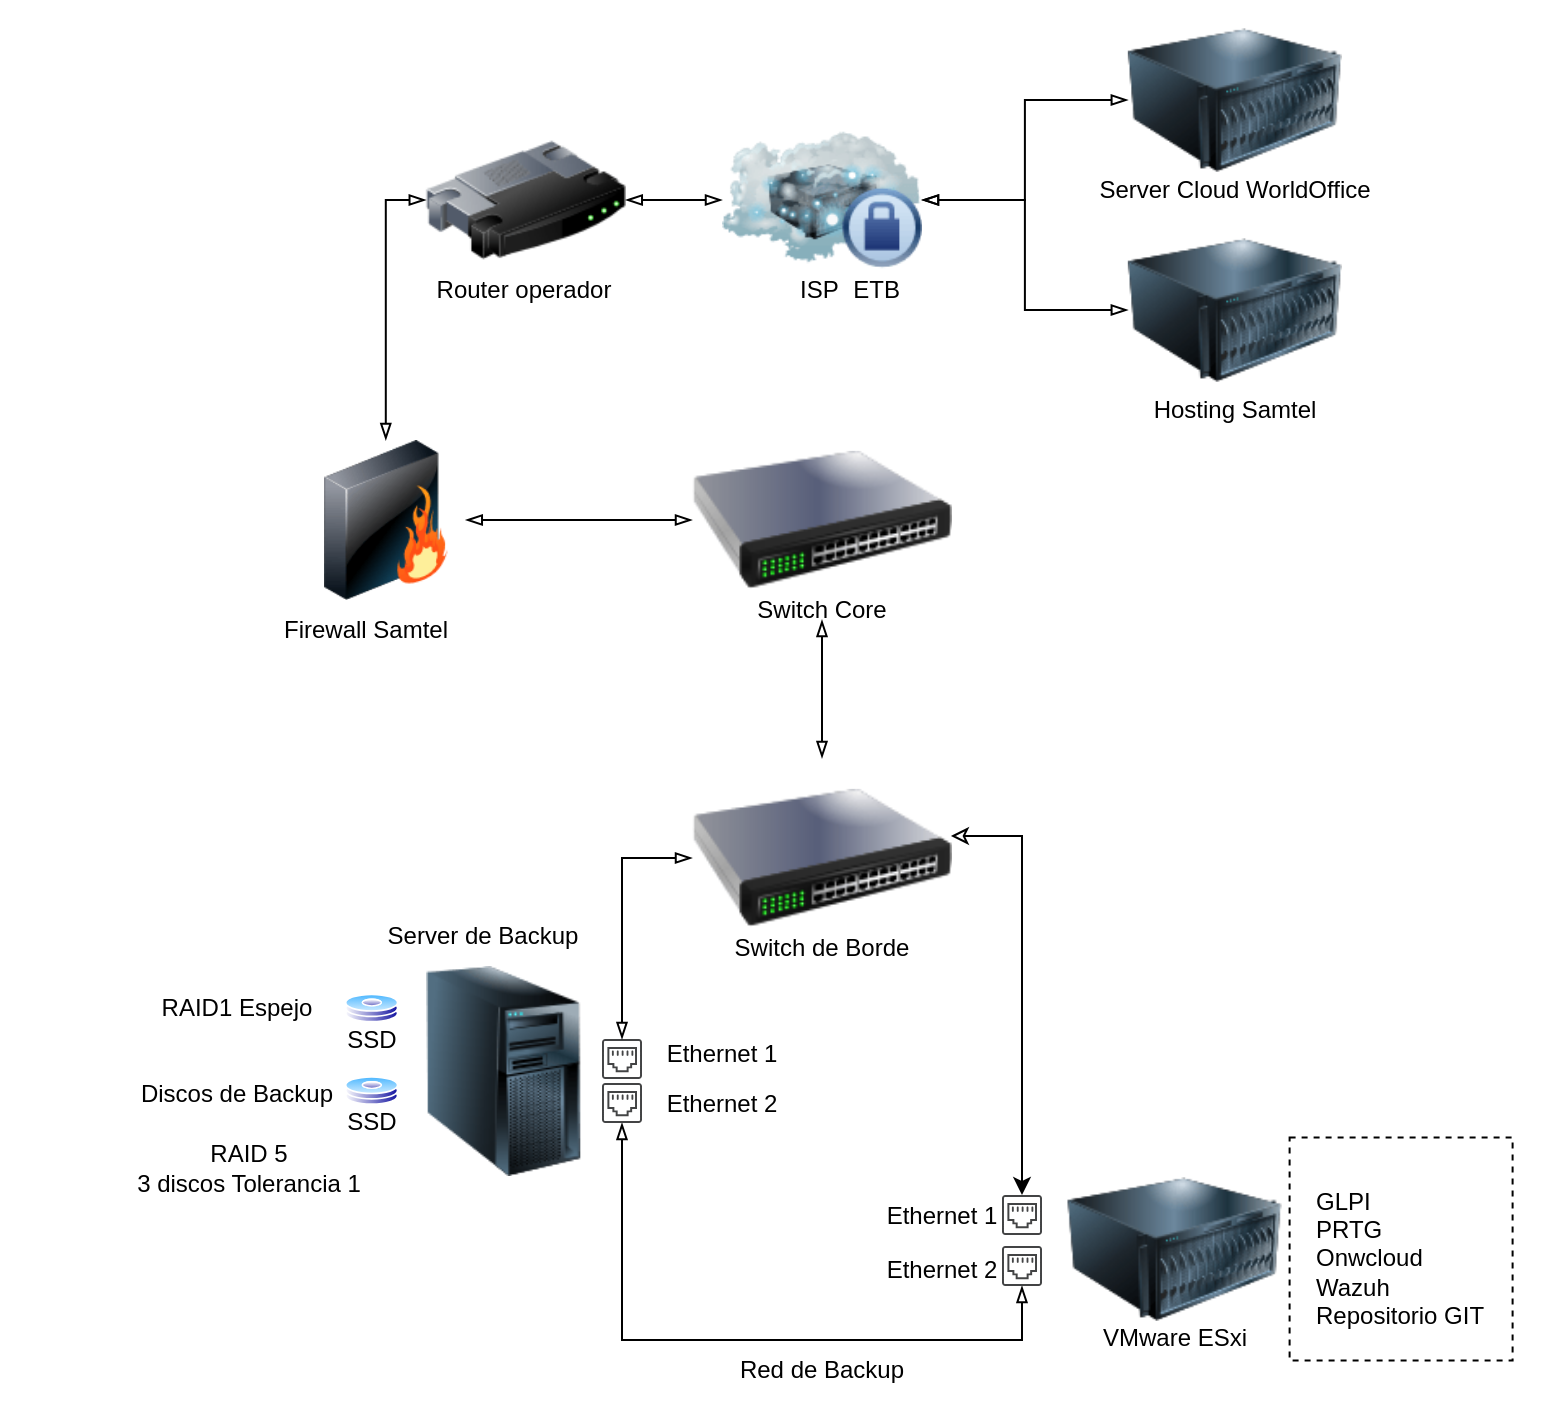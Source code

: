 <mxfile version="26.2.9">
  <diagram id="WI9T0HZ2pTsCkuznbFz-" name="Page-1">
    <mxGraphModel dx="1300" dy="857" grid="1" gridSize="10" guides="1" tooltips="1" connect="1" arrows="1" fold="1" page="1" pageScale="1" pageWidth="1169" pageHeight="827" math="0" shadow="0">
      <root>
        <mxCell id="0" />
        <mxCell id="1" parent="0" />
        <mxCell id="FIyyPZFt72G_BdUJnwf7-6" value="" style="sketch=0;pointerEvents=1;shadow=0;dashed=0;html=1;strokeColor=none;fillColor=#434445;aspect=fixed;labelPosition=center;verticalLabelPosition=bottom;verticalAlign=top;align=center;outlineConnect=0;shape=mxgraph.vvd.ethernet_port;" vertex="1" parent="1">
          <mxGeometry x="469" y="567.5" width="20" height="20" as="geometry" />
        </mxCell>
        <mxCell id="FIyyPZFt72G_BdUJnwf7-18" style="edgeStyle=orthogonalEdgeStyle;rounded=0;orthogonalLoop=1;jettySize=auto;html=1;startArrow=blockThin;startFill=0;endArrow=blockThin;endFill=0;" edge="1" parent="1" source="FIyyPZFt72G_BdUJnwf7-7" target="FIyyPZFt72G_BdUJnwf7-9">
          <mxGeometry relative="1" as="geometry">
            <Array as="points">
              <mxPoint x="479" y="718" />
              <mxPoint x="679" y="718" />
            </Array>
          </mxGeometry>
        </mxCell>
        <mxCell id="FIyyPZFt72G_BdUJnwf7-7" value="" style="sketch=0;pointerEvents=1;shadow=0;dashed=0;html=1;strokeColor=none;fillColor=#434445;aspect=fixed;labelPosition=center;verticalLabelPosition=bottom;verticalAlign=top;align=center;outlineConnect=0;shape=mxgraph.vvd.ethernet_port;" vertex="1" parent="1">
          <mxGeometry x="469" y="589.5" width="20" height="20" as="geometry" />
        </mxCell>
        <mxCell id="FIyyPZFt72G_BdUJnwf7-8" value="" style="sketch=0;pointerEvents=1;shadow=0;dashed=0;html=1;strokeColor=none;fillColor=#434445;aspect=fixed;labelPosition=center;verticalLabelPosition=bottom;verticalAlign=top;align=center;outlineConnect=0;shape=mxgraph.vvd.ethernet_port;" vertex="1" parent="1">
          <mxGeometry x="669" y="645.5" width="20" height="20" as="geometry" />
        </mxCell>
        <mxCell id="FIyyPZFt72G_BdUJnwf7-9" value="" style="sketch=0;pointerEvents=1;shadow=0;dashed=0;html=1;strokeColor=none;fillColor=#434445;aspect=fixed;labelPosition=center;verticalLabelPosition=bottom;verticalAlign=top;align=center;outlineConnect=0;shape=mxgraph.vvd.ethernet_port;" vertex="1" parent="1">
          <mxGeometry x="669" y="671" width="20" height="20" as="geometry" />
        </mxCell>
        <mxCell id="FIyyPZFt72G_BdUJnwf7-10" value="RAID1&amp;nbsp;&lt;span style=&quot;background-color: transparent; color: light-dark(rgb(0, 0, 0), rgb(255, 255, 255));&quot;&gt;Espejo&lt;/span&gt;" style="text;html=1;align=center;verticalAlign=middle;whiteSpace=wrap;rounded=0;" vertex="1" parent="1">
          <mxGeometry x="233.1" y="537" width="107.3" height="30" as="geometry" />
        </mxCell>
        <mxCell id="FIyyPZFt72G_BdUJnwf7-14" value="Discos de Backup" style="text;html=1;align=center;verticalAlign=middle;whiteSpace=wrap;rounded=0;" vertex="1" parent="1">
          <mxGeometry x="233.1" y="580.25" width="107.3" height="30" as="geometry" />
        </mxCell>
        <mxCell id="FIyyPZFt72G_BdUJnwf7-25" style="edgeStyle=orthogonalEdgeStyle;rounded=0;orthogonalLoop=1;jettySize=auto;html=1;startArrow=blockThin;startFill=0;exitX=0;exitY=0.5;exitDx=0;exitDy=0;endArrow=blockThin;endFill=0;" edge="1" parent="1" source="FIyyPZFt72G_BdUJnwf7-40" target="FIyyPZFt72G_BdUJnwf7-6">
          <mxGeometry relative="1" as="geometry">
            <mxPoint x="539" y="413.0" as="sourcePoint" />
          </mxGeometry>
        </mxCell>
        <mxCell id="FIyyPZFt72G_BdUJnwf7-32" style="edgeStyle=orthogonalEdgeStyle;rounded=0;orthogonalLoop=1;jettySize=auto;html=1;startArrow=classic;startFill=0;exitX=0.996;exitY=0.39;exitDx=0;exitDy=0;exitPerimeter=0;" edge="1" parent="1" source="FIyyPZFt72G_BdUJnwf7-40" target="FIyyPZFt72G_BdUJnwf7-8">
          <mxGeometry relative="1" as="geometry">
            <mxPoint x="619" y="413.0" as="sourcePoint" />
          </mxGeometry>
        </mxCell>
        <mxCell id="FIyyPZFt72G_BdUJnwf7-19" value="SSD" style="text;html=1;align=center;verticalAlign=middle;whiteSpace=wrap;rounded=0;" vertex="1" parent="1">
          <mxGeometry x="323.83" y="553" width="60" height="30" as="geometry" />
        </mxCell>
        <mxCell id="FIyyPZFt72G_BdUJnwf7-23" value="Red de Backup" style="text;html=1;align=center;verticalAlign=middle;whiteSpace=wrap;rounded=0;" vertex="1" parent="1">
          <mxGeometry x="529" y="718" width="100" height="30" as="geometry" />
        </mxCell>
        <mxCell id="FIyyPZFt72G_BdUJnwf7-26" value="Ethernet 1" style="text;html=1;align=center;verticalAlign=middle;whiteSpace=wrap;rounded=0;" vertex="1" parent="1">
          <mxGeometry x="499" y="559.5" width="60" height="30" as="geometry" />
        </mxCell>
        <mxCell id="FIyyPZFt72G_BdUJnwf7-28" value="Ethernet 2" style="text;html=1;align=center;verticalAlign=middle;whiteSpace=wrap;rounded=0;" vertex="1" parent="1">
          <mxGeometry x="499" y="584.5" width="60" height="30" as="geometry" />
        </mxCell>
        <mxCell id="FIyyPZFt72G_BdUJnwf7-29" value="Ethernet 1" style="text;html=1;align=center;verticalAlign=middle;whiteSpace=wrap;rounded=0;" vertex="1" parent="1">
          <mxGeometry x="609" y="641" width="60" height="30" as="geometry" />
        </mxCell>
        <mxCell id="FIyyPZFt72G_BdUJnwf7-30" value="Ethernet 2" style="text;html=1;align=center;verticalAlign=middle;whiteSpace=wrap;rounded=0;" vertex="1" parent="1">
          <mxGeometry x="609" y="668" width="60" height="30" as="geometry" />
        </mxCell>
        <mxCell id="FIyyPZFt72G_BdUJnwf7-33" value="Server de Backup" style="text;html=1;align=center;verticalAlign=middle;whiteSpace=wrap;rounded=0;" vertex="1" parent="1">
          <mxGeometry x="351.89" y="501" width="115" height="30" as="geometry" />
        </mxCell>
        <mxCell id="FIyyPZFt72G_BdUJnwf7-34" value="VMware ESxi" style="text;html=1;align=center;verticalAlign=middle;whiteSpace=wrap;rounded=0;" vertex="1" parent="1">
          <mxGeometry x="697.8" y="702.25" width="115" height="30" as="geometry" />
        </mxCell>
        <mxCell id="FIyyPZFt72G_BdUJnwf7-35" value="RAID 5&lt;div&gt;3 discos Tolerancia 1&lt;/div&gt;" style="text;html=1;align=center;verticalAlign=middle;whiteSpace=wrap;rounded=0;" vertex="1" parent="1">
          <mxGeometry x="168.6" y="567" width="247.29" height="130" as="geometry" />
        </mxCell>
        <mxCell id="FIyyPZFt72G_BdUJnwf7-36" value="" style="whiteSpace=wrap;html=1;aspect=fixed;dashed=1;" vertex="1" parent="1">
          <mxGeometry x="812.8" y="616.75" width="111.5" height="111.5" as="geometry" />
        </mxCell>
        <mxCell id="FIyyPZFt72G_BdUJnwf7-37" value="GLPI&lt;div&gt;PRTG&lt;/div&gt;&lt;div&gt;Onwcloud&lt;/div&gt;&lt;div&gt;Wazuh&lt;/div&gt;&lt;div&gt;Repositorio GIT&lt;/div&gt;" style="text;html=1;align=left;verticalAlign=middle;whiteSpace=wrap;rounded=0;" vertex="1" parent="1">
          <mxGeometry x="824.3" y="661.75" width="115" height="30" as="geometry" />
        </mxCell>
        <mxCell id="FIyyPZFt72G_BdUJnwf7-56" style="edgeStyle=orthogonalEdgeStyle;rounded=0;orthogonalLoop=1;jettySize=auto;html=1;startArrow=blockThin;startFill=0;endArrow=blockThin;endFill=0;" edge="1" parent="1" source="FIyyPZFt72G_BdUJnwf7-63" target="FIyyPZFt72G_BdUJnwf7-55">
          <mxGeometry relative="1" as="geometry">
            <mxPoint x="419" y="308" as="targetPoint" />
            <Array as="points" />
          </mxGeometry>
        </mxCell>
        <mxCell id="FIyyPZFt72G_BdUJnwf7-65" value="" style="edgeStyle=orthogonalEdgeStyle;rounded=0;orthogonalLoop=1;jettySize=auto;html=1;startArrow=blockThin;startFill=0;endArrow=blockThin;endFill=0;" edge="1" parent="1" source="FIyyPZFt72G_BdUJnwf7-40" target="FIyyPZFt72G_BdUJnwf7-63">
          <mxGeometry relative="1" as="geometry" />
        </mxCell>
        <mxCell id="FIyyPZFt72G_BdUJnwf7-40" value="" style="image;html=1;image=img/lib/clip_art/networking/Switch_128x128.png" vertex="1" parent="1">
          <mxGeometry x="514" y="427" width="130" height="100" as="geometry" />
        </mxCell>
        <mxCell id="FIyyPZFt72G_BdUJnwf7-41" value="Switch de Borde" style="text;html=1;align=center;verticalAlign=middle;whiteSpace=wrap;rounded=0;" vertex="1" parent="1">
          <mxGeometry x="514" y="507" width="130" height="30" as="geometry" />
        </mxCell>
        <mxCell id="FIyyPZFt72G_BdUJnwf7-68" value="" style="edgeStyle=orthogonalEdgeStyle;rounded=0;orthogonalLoop=1;jettySize=auto;html=1;startArrow=blockThin;startFill=0;endArrow=blockThin;endFill=0;" edge="1" parent="1" source="FIyyPZFt72G_BdUJnwf7-48" target="FIyyPZFt72G_BdUJnwf7-59">
          <mxGeometry relative="1" as="geometry" />
        </mxCell>
        <mxCell id="FIyyPZFt72G_BdUJnwf7-48" value="" style="image;html=1;image=img/lib/clip_art/networking/Router_128x128.png" vertex="1" parent="1">
          <mxGeometry x="380.89" y="98" width="100" height="100" as="geometry" />
        </mxCell>
        <mxCell id="FIyyPZFt72G_BdUJnwf7-50" value="" style="image;html=1;image=img/lib/clip_art/computers/Server_Tower_128x128.png" vertex="1" parent="1">
          <mxGeometry x="367.1" y="531" width="105" height="105" as="geometry" />
        </mxCell>
        <mxCell id="FIyyPZFt72G_BdUJnwf7-57" style="edgeStyle=orthogonalEdgeStyle;rounded=0;orthogonalLoop=1;jettySize=auto;html=1;entryX=0;entryY=0.5;entryDx=0;entryDy=0;startArrow=blockThin;startFill=0;endArrow=blockThin;endFill=0;" edge="1" parent="1" source="FIyyPZFt72G_BdUJnwf7-55" target="FIyyPZFt72G_BdUJnwf7-48">
          <mxGeometry relative="1" as="geometry" />
        </mxCell>
        <mxCell id="FIyyPZFt72G_BdUJnwf7-55" value="" style="image;html=1;image=img/lib/clip_art/networking/Firewall_128x128.png" vertex="1" parent="1">
          <mxGeometry x="320.89" y="268" width="80" height="80" as="geometry" />
        </mxCell>
        <mxCell id="FIyyPZFt72G_BdUJnwf7-69" value="" style="edgeStyle=orthogonalEdgeStyle;rounded=0;orthogonalLoop=1;jettySize=auto;html=1;startArrow=blockThin;startFill=0;endArrow=blockThin;endFill=0;" edge="1" parent="1" source="FIyyPZFt72G_BdUJnwf7-59" target="FIyyPZFt72G_BdUJnwf7-62">
          <mxGeometry relative="1" as="geometry" />
        </mxCell>
        <mxCell id="FIyyPZFt72G_BdUJnwf7-59" value="" style="image;html=1;image=img/lib/clip_art/networking/Cloud_Server_Private_128x128.png" vertex="1" parent="1">
          <mxGeometry x="529.0" y="98" width="100" height="100" as="geometry" />
        </mxCell>
        <mxCell id="FIyyPZFt72G_BdUJnwf7-70" value="" style="edgeStyle=orthogonalEdgeStyle;rounded=0;orthogonalLoop=1;jettySize=auto;html=1;startArrow=blockThin;startFill=0;endArrow=blockThin;endFill=0;" edge="1" parent="1" source="FIyyPZFt72G_BdUJnwf7-60" target="FIyyPZFt72G_BdUJnwf7-59">
          <mxGeometry relative="1" as="geometry" />
        </mxCell>
        <mxCell id="FIyyPZFt72G_BdUJnwf7-60" value="" style="image;html=1;image=img/lib/clip_art/computers/Server_128x128.png" vertex="1" parent="1">
          <mxGeometry x="731.91" y="48" width="107.09" height="100" as="geometry" />
        </mxCell>
        <mxCell id="FIyyPZFt72G_BdUJnwf7-62" value="" style="image;html=1;image=img/lib/clip_art/computers/Server_128x128.png" vertex="1" parent="1">
          <mxGeometry x="731.91" y="148" width="107.09" height="110" as="geometry" />
        </mxCell>
        <mxCell id="FIyyPZFt72G_BdUJnwf7-63" value="" style="image;html=1;image=img/lib/clip_art/networking/Switch_128x128.png" vertex="1" parent="1">
          <mxGeometry x="514" y="258" width="130" height="100" as="geometry" />
        </mxCell>
        <mxCell id="FIyyPZFt72G_BdUJnwf7-66" value="Switch Core" style="text;html=1;align=center;verticalAlign=middle;whiteSpace=wrap;rounded=0;" vertex="1" parent="1">
          <mxGeometry x="514" y="338" width="130" height="30" as="geometry" />
        </mxCell>
        <mxCell id="FIyyPZFt72G_BdUJnwf7-67" value="Firewall Samtel" style="text;html=1;align=center;verticalAlign=middle;whiteSpace=wrap;rounded=0;" vertex="1" parent="1">
          <mxGeometry x="285.89" y="348" width="130" height="30" as="geometry" />
        </mxCell>
        <mxCell id="FIyyPZFt72G_BdUJnwf7-71" value="Router operador" style="text;html=1;align=center;verticalAlign=middle;whiteSpace=wrap;rounded=0;" vertex="1" parent="1">
          <mxGeometry x="365.47" y="178" width="130" height="30" as="geometry" />
        </mxCell>
        <mxCell id="FIyyPZFt72G_BdUJnwf7-72" value="ISP&amp;nbsp;&lt;span style=&quot;white-space: pre;&quot;&gt;&#x9;&lt;/span&gt;ETB" style="text;html=1;align=center;verticalAlign=middle;whiteSpace=wrap;rounded=0;" vertex="1" parent="1">
          <mxGeometry x="528.41" y="178" width="130" height="30" as="geometry" />
        </mxCell>
        <mxCell id="FIyyPZFt72G_BdUJnwf7-73" value="Server Cloud WorldOffice" style="text;html=1;align=center;verticalAlign=middle;whiteSpace=wrap;rounded=0;" vertex="1" parent="1">
          <mxGeometry x="716.18" y="128" width="138.54" height="30" as="geometry" />
        </mxCell>
        <mxCell id="FIyyPZFt72G_BdUJnwf7-74" value="Hosting Samtel" style="text;html=1;align=center;verticalAlign=middle;whiteSpace=wrap;rounded=0;" vertex="1" parent="1">
          <mxGeometry x="716.18" y="238" width="138.54" height="30" as="geometry" />
        </mxCell>
        <mxCell id="FIyyPZFt72G_BdUJnwf7-76" value="" style="image;html=1;image=img/lib/clip_art/computers/Server_128x128.png" vertex="1" parent="1">
          <mxGeometry x="701.75" y="617.5" width="107.09" height="110" as="geometry" />
        </mxCell>
        <mxCell id="FIyyPZFt72G_BdUJnwf7-77" value="" style="image;aspect=fixed;perimeter=ellipsePerimeter;html=1;align=center;shadow=0;dashed=0;spacingTop=3;image=img/lib/active_directory/hard_disk.svg;" vertex="1" parent="1">
          <mxGeometry x="340.4" y="544.75" width="26.85" height="14.5" as="geometry" />
        </mxCell>
        <mxCell id="FIyyPZFt72G_BdUJnwf7-79" value="SSD" style="text;html=1;align=center;verticalAlign=middle;whiteSpace=wrap;rounded=0;" vertex="1" parent="1">
          <mxGeometry x="323.82" y="594.25" width="60" height="30" as="geometry" />
        </mxCell>
        <mxCell id="FIyyPZFt72G_BdUJnwf7-80" value="" style="image;aspect=fixed;perimeter=ellipsePerimeter;html=1;align=center;shadow=0;dashed=0;spacingTop=3;image=img/lib/active_directory/hard_disk.svg;" vertex="1" parent="1">
          <mxGeometry x="340.39" y="586" width="26.85" height="14.5" as="geometry" />
        </mxCell>
      </root>
    </mxGraphModel>
  </diagram>
</mxfile>
